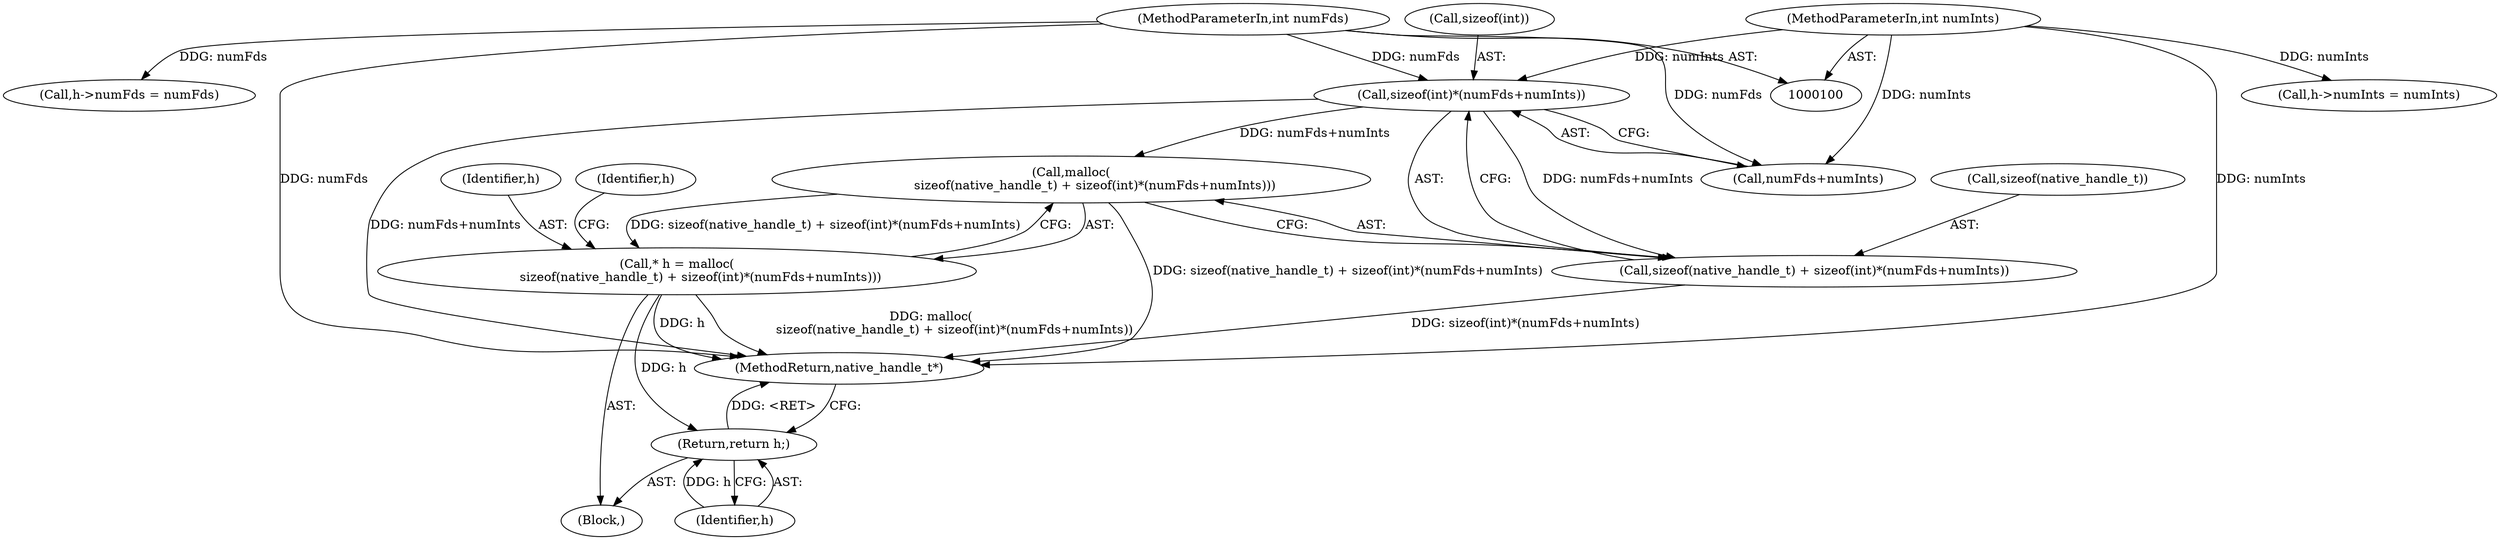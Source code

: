 digraph "1_Android_e8c62fb484151f76ab88b1d5130f38de24ac8c14@API" {
"1000111" [label="(Call,sizeof(int)*(numFds+numInts))"];
"1000101" [label="(MethodParameterIn,int numFds)"];
"1000102" [label="(MethodParameterIn,int numInts)"];
"1000107" [label="(Call,malloc(\n            sizeof(native_handle_t) + sizeof(int)*(numFds+numInts)))"];
"1000105" [label="(Call,* h = malloc(\n            sizeof(native_handle_t) + sizeof(int)*(numFds+numInts)))"];
"1000136" [label="(Return,return h;)"];
"1000108" [label="(Call,sizeof(native_handle_t) + sizeof(int)*(numFds+numInts))"];
"1000108" [label="(Call,sizeof(native_handle_t) + sizeof(int)*(numFds+numInts))"];
"1000107" [label="(Call,malloc(\n            sizeof(native_handle_t) + sizeof(int)*(numFds+numInts)))"];
"1000136" [label="(Return,return h;)"];
"1000137" [label="(Identifier,h)"];
"1000131" [label="(Call,h->numInts = numInts)"];
"1000112" [label="(Call,sizeof(int))"];
"1000109" [label="(Call,sizeof(native_handle_t))"];
"1000111" [label="(Call,sizeof(int)*(numFds+numInts))"];
"1000103" [label="(Block,)"];
"1000138" [label="(MethodReturn,native_handle_t*)"];
"1000102" [label="(MethodParameterIn,int numInts)"];
"1000126" [label="(Call,h->numFds = numFds)"];
"1000118" [label="(Identifier,h)"];
"1000106" [label="(Identifier,h)"];
"1000101" [label="(MethodParameterIn,int numFds)"];
"1000105" [label="(Call,* h = malloc(\n            sizeof(native_handle_t) + sizeof(int)*(numFds+numInts)))"];
"1000114" [label="(Call,numFds+numInts)"];
"1000111" -> "1000108"  [label="AST: "];
"1000111" -> "1000114"  [label="CFG: "];
"1000112" -> "1000111"  [label="AST: "];
"1000114" -> "1000111"  [label="AST: "];
"1000108" -> "1000111"  [label="CFG: "];
"1000111" -> "1000138"  [label="DDG: numFds+numInts"];
"1000111" -> "1000107"  [label="DDG: numFds+numInts"];
"1000111" -> "1000108"  [label="DDG: numFds+numInts"];
"1000101" -> "1000111"  [label="DDG: numFds"];
"1000102" -> "1000111"  [label="DDG: numInts"];
"1000101" -> "1000100"  [label="AST: "];
"1000101" -> "1000138"  [label="DDG: numFds"];
"1000101" -> "1000114"  [label="DDG: numFds"];
"1000101" -> "1000126"  [label="DDG: numFds"];
"1000102" -> "1000100"  [label="AST: "];
"1000102" -> "1000138"  [label="DDG: numInts"];
"1000102" -> "1000114"  [label="DDG: numInts"];
"1000102" -> "1000131"  [label="DDG: numInts"];
"1000107" -> "1000105"  [label="AST: "];
"1000107" -> "1000108"  [label="CFG: "];
"1000108" -> "1000107"  [label="AST: "];
"1000105" -> "1000107"  [label="CFG: "];
"1000107" -> "1000138"  [label="DDG: sizeof(native_handle_t) + sizeof(int)*(numFds+numInts)"];
"1000107" -> "1000105"  [label="DDG: sizeof(native_handle_t) + sizeof(int)*(numFds+numInts)"];
"1000105" -> "1000103"  [label="AST: "];
"1000106" -> "1000105"  [label="AST: "];
"1000118" -> "1000105"  [label="CFG: "];
"1000105" -> "1000138"  [label="DDG: malloc(\n            sizeof(native_handle_t) + sizeof(int)*(numFds+numInts))"];
"1000105" -> "1000138"  [label="DDG: h"];
"1000105" -> "1000136"  [label="DDG: h"];
"1000136" -> "1000103"  [label="AST: "];
"1000136" -> "1000137"  [label="CFG: "];
"1000137" -> "1000136"  [label="AST: "];
"1000138" -> "1000136"  [label="CFG: "];
"1000136" -> "1000138"  [label="DDG: <RET>"];
"1000137" -> "1000136"  [label="DDG: h"];
"1000109" -> "1000108"  [label="AST: "];
"1000108" -> "1000138"  [label="DDG: sizeof(int)*(numFds+numInts)"];
}
